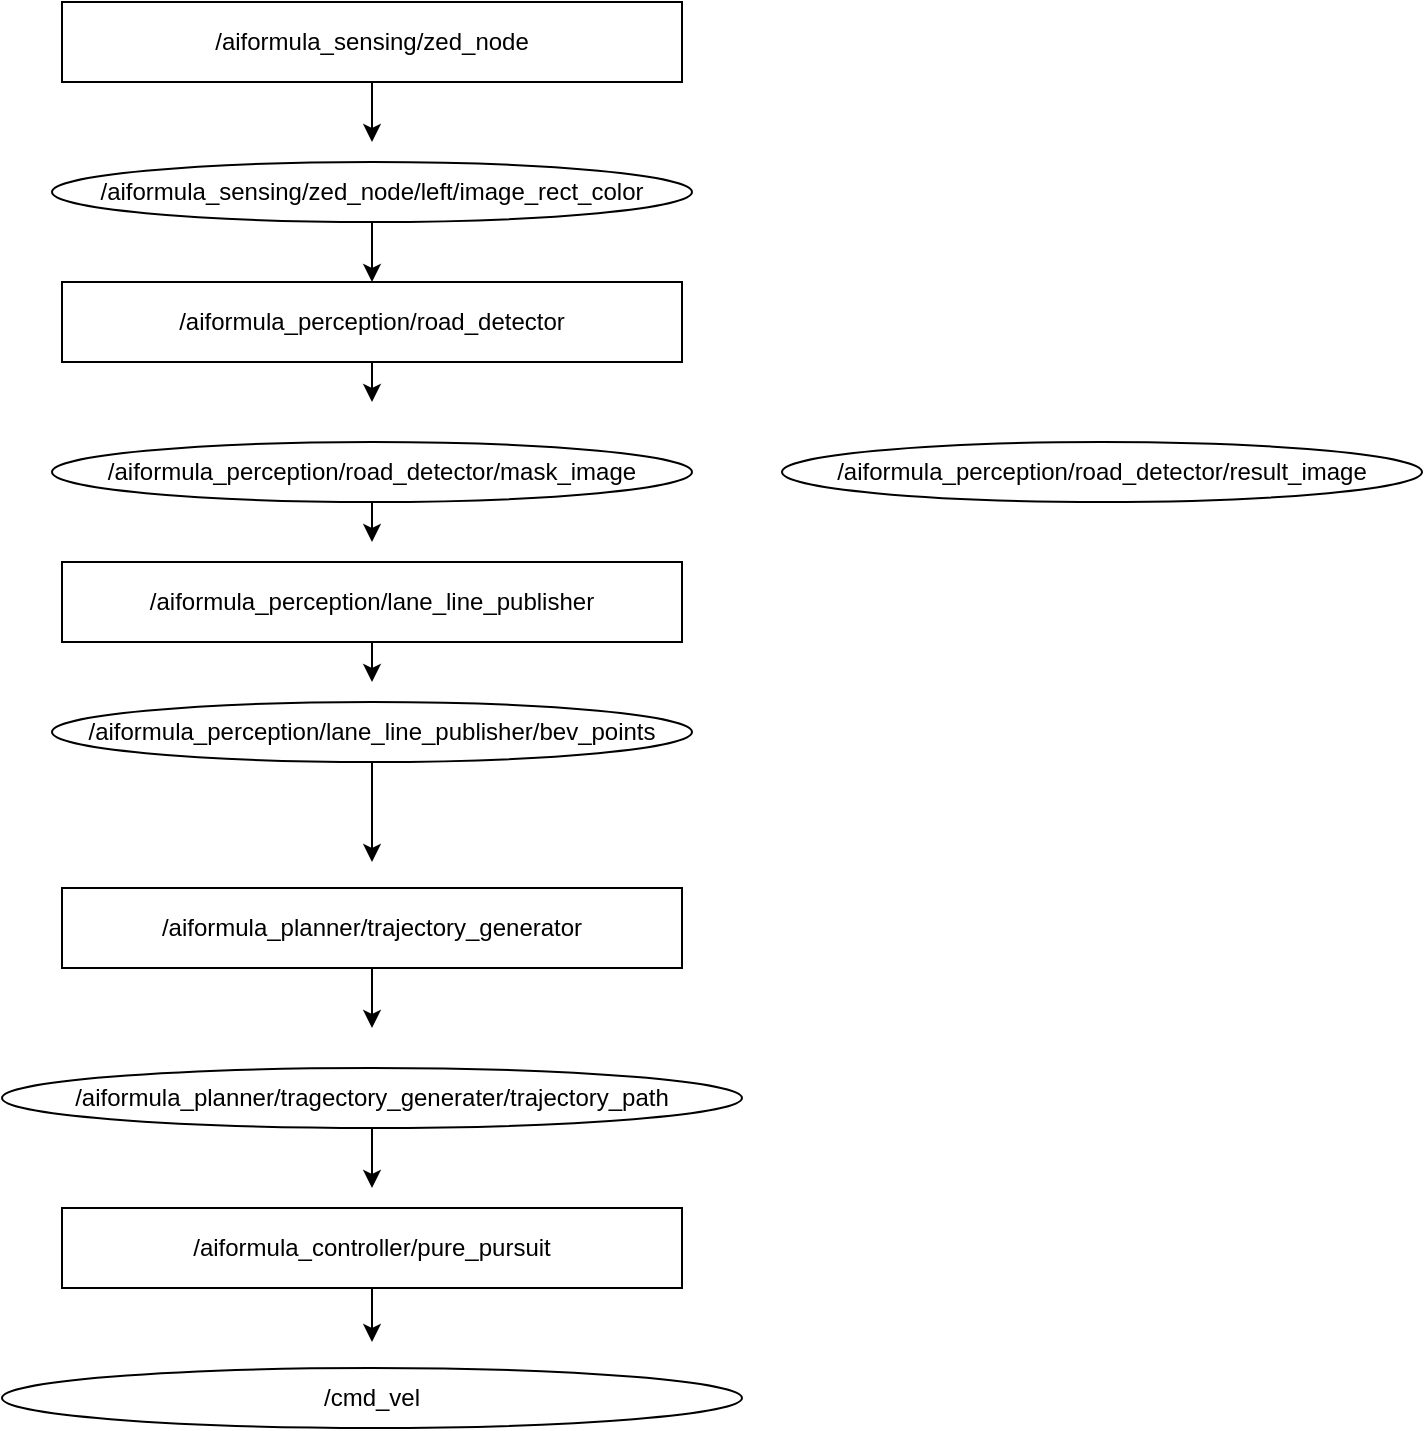 <mxfile>
    <diagram id="bequwu1IvHDEBme6J6zR" name="Page-1">
        <mxGraphModel dx="746" dy="576" grid="1" gridSize="10" guides="1" tooltips="1" connect="1" arrows="1" fold="1" page="1" pageScale="1" pageWidth="850" pageHeight="1100" math="0" shadow="0">
            <root>
                <mxCell id="0"/>
                <mxCell id="1" parent="0"/>
                <mxCell id="5" style="edgeStyle=none;html=1;" parent="1" source="2" edge="1">
                    <mxGeometry relative="1" as="geometry">
                        <mxPoint x="195" y="260" as="targetPoint"/>
                    </mxGeometry>
                </mxCell>
                <mxCell id="2" value="/aiformula_sensing/zed_node" style="whiteSpace=wrap;html=1;" parent="1" vertex="1">
                    <mxGeometry x="40" y="190" width="310" height="40" as="geometry"/>
                </mxCell>
                <mxCell id="15" style="edgeStyle=none;html=1;exitX=0.5;exitY=1;exitDx=0;exitDy=0;" parent="1" source="3" edge="1">
                    <mxGeometry relative="1" as="geometry">
                        <mxPoint x="195" y="390" as="targetPoint"/>
                    </mxGeometry>
                </mxCell>
                <mxCell id="3" value="/aiformula_perception/road_detector" style="whiteSpace=wrap;html=1;" parent="1" vertex="1">
                    <mxGeometry x="40" y="330" width="310" height="40" as="geometry"/>
                </mxCell>
                <mxCell id="14" style="edgeStyle=none;html=1;exitX=0.5;exitY=1;exitDx=0;exitDy=0;entryX=0.5;entryY=0;entryDx=0;entryDy=0;" parent="1" source="4" target="3" edge="1">
                    <mxGeometry relative="1" as="geometry"/>
                </mxCell>
                <mxCell id="4" value="/aiformula_sensing/zed_node/left/image_rect_color" style="ellipse;whiteSpace=wrap;html=1;" parent="1" vertex="1">
                    <mxGeometry x="35" y="270" width="320" height="30" as="geometry"/>
                </mxCell>
                <mxCell id="17" style="edgeStyle=none;html=1;exitX=0.5;exitY=1;exitDx=0;exitDy=0;" parent="1" source="6" edge="1">
                    <mxGeometry relative="1" as="geometry">
                        <mxPoint x="195" y="530" as="targetPoint"/>
                    </mxGeometry>
                </mxCell>
                <mxCell id="6" value="/aiformula_perception/lane_line_publisher" style="whiteSpace=wrap;html=1;" parent="1" vertex="1">
                    <mxGeometry x="40" y="470" width="310" height="40" as="geometry"/>
                </mxCell>
                <mxCell id="7" value="/aiformula_perception/road_detector/result_image" style="ellipse;whiteSpace=wrap;html=1;" parent="1" vertex="1">
                    <mxGeometry x="400" y="410" width="320" height="30" as="geometry"/>
                </mxCell>
                <mxCell id="16" style="edgeStyle=none;html=1;exitX=0.5;exitY=1;exitDx=0;exitDy=0;" parent="1" source="8" edge="1">
                    <mxGeometry relative="1" as="geometry">
                        <mxPoint x="195" y="460" as="targetPoint"/>
                    </mxGeometry>
                </mxCell>
                <mxCell id="8" value="/aiformula_perception/road_detector/mask_image" style="ellipse;whiteSpace=wrap;html=1;" parent="1" vertex="1">
                    <mxGeometry x="35" y="410" width="320" height="30" as="geometry"/>
                </mxCell>
                <mxCell id="19" style="edgeStyle=none;html=1;exitX=0.5;exitY=1;exitDx=0;exitDy=0;" parent="1" source="9" edge="1">
                    <mxGeometry relative="1" as="geometry">
                        <mxPoint x="195" y="703" as="targetPoint"/>
                    </mxGeometry>
                </mxCell>
                <mxCell id="9" value="/aiformula_planner/trajectory_generator" style="whiteSpace=wrap;html=1;" parent="1" vertex="1">
                    <mxGeometry x="40" y="633" width="310" height="40" as="geometry"/>
                </mxCell>
                <mxCell id="18" style="edgeStyle=none;html=1;exitX=0.5;exitY=1;exitDx=0;exitDy=0;" parent="1" source="10" edge="1">
                    <mxGeometry relative="1" as="geometry">
                        <mxPoint x="195" y="620" as="targetPoint"/>
                    </mxGeometry>
                </mxCell>
                <mxCell id="10" value="/aiformula_perception/lane_line_publisher/bev_points" style="ellipse;whiteSpace=wrap;html=1;" parent="1" vertex="1">
                    <mxGeometry x="35" y="540" width="320" height="30" as="geometry"/>
                </mxCell>
                <mxCell id="20" style="edgeStyle=none;html=1;exitX=0.5;exitY=1;exitDx=0;exitDy=0;" parent="1" source="11" edge="1">
                    <mxGeometry relative="1" as="geometry">
                        <mxPoint x="195" y="783" as="targetPoint"/>
                    </mxGeometry>
                </mxCell>
                <mxCell id="11" value="/aiformula_planner/tragectory_generater/trajectory_path" style="ellipse;whiteSpace=wrap;html=1;" parent="1" vertex="1">
                    <mxGeometry x="10" y="723" width="370" height="30" as="geometry"/>
                </mxCell>
                <mxCell id="21" style="edgeStyle=none;html=1;exitX=0.5;exitY=1;exitDx=0;exitDy=0;" parent="1" source="12" edge="1">
                    <mxGeometry relative="1" as="geometry">
                        <mxPoint x="195" y="860" as="targetPoint"/>
                    </mxGeometry>
                </mxCell>
                <mxCell id="12" value="/aiformula_controller/pure_pursuit" style="whiteSpace=wrap;html=1;" parent="1" vertex="1">
                    <mxGeometry x="40" y="793" width="310" height="40" as="geometry"/>
                </mxCell>
                <mxCell id="13" value="/cmd_vel" style="ellipse;whiteSpace=wrap;html=1;" parent="1" vertex="1">
                    <mxGeometry x="10" y="873" width="370" height="30" as="geometry"/>
                </mxCell>
            </root>
        </mxGraphModel>
    </diagram>
</mxfile>